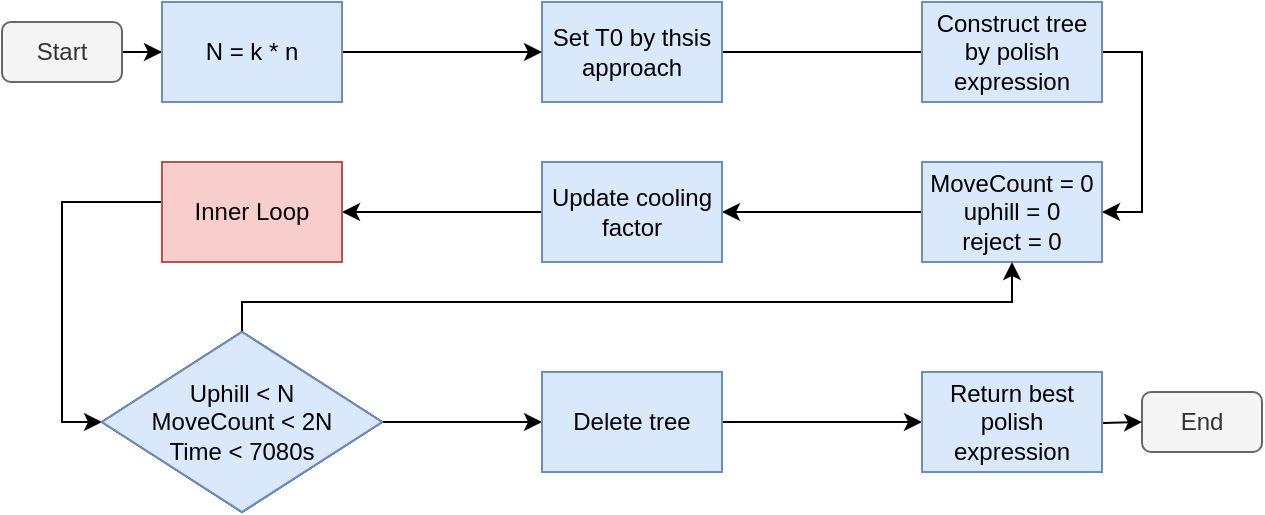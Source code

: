 <mxfile version="21.1.8" type="device">
  <diagram name="第 1 页" id="GjxLgcjqskJq32Neh2Rd">
    <mxGraphModel dx="977" dy="521" grid="1" gridSize="10" guides="1" tooltips="1" connect="1" arrows="1" fold="1" page="1" pageScale="1" pageWidth="827" pageHeight="1169" math="0" shadow="0">
      <root>
        <mxCell id="0" />
        <mxCell id="1" parent="0" />
        <mxCell id="ZSV7vXpHPXyvBP9BEOMb-1" value="End" style="rounded=1;whiteSpace=wrap;html=1;fillColor=#f5f5f5;fontColor=#333333;strokeColor=#666666;" vertex="1" parent="1">
          <mxGeometry x="570" y="235" width="60" height="30" as="geometry" />
        </mxCell>
        <mxCell id="ZSV7vXpHPXyvBP9BEOMb-13" style="edgeStyle=orthogonalEdgeStyle;rounded=0;orthogonalLoop=1;jettySize=auto;html=1;entryX=0;entryY=0.5;entryDx=0;entryDy=0;" edge="1" parent="1" source="ZSV7vXpHPXyvBP9BEOMb-2" target="ZSV7vXpHPXyvBP9BEOMb-10">
          <mxGeometry relative="1" as="geometry" />
        </mxCell>
        <mxCell id="ZSV7vXpHPXyvBP9BEOMb-2" value="Start" style="rounded=1;whiteSpace=wrap;html=1;fillColor=#f5f5f5;fontColor=#333333;strokeColor=#666666;" vertex="1" parent="1">
          <mxGeometry y="50" width="60" height="30" as="geometry" />
        </mxCell>
        <mxCell id="ZSV7vXpHPXyvBP9BEOMb-17" style="edgeStyle=orthogonalEdgeStyle;rounded=0;orthogonalLoop=1;jettySize=auto;html=1;entryX=1;entryY=0.5;entryDx=0;entryDy=0;" edge="1" parent="1" target="ZSV7vXpHPXyvBP9BEOMb-4">
          <mxGeometry relative="1" as="geometry">
            <mxPoint x="540" y="140" as="sourcePoint" />
            <Array as="points">
              <mxPoint x="460" y="140" />
              <mxPoint x="460" y="145" />
            </Array>
          </mxGeometry>
        </mxCell>
        <mxCell id="ZSV7vXpHPXyvBP9BEOMb-3" value="MoveCount = 0&lt;br&gt;uphill = 0&lt;br&gt;reject = 0" style="rounded=0;whiteSpace=wrap;html=1;fillColor=#dae8fc;strokeColor=#6c8ebf;" vertex="1" parent="1">
          <mxGeometry x="460" y="120" width="90" height="50" as="geometry" />
        </mxCell>
        <mxCell id="ZSV7vXpHPXyvBP9BEOMb-18" style="edgeStyle=orthogonalEdgeStyle;rounded=0;orthogonalLoop=1;jettySize=auto;html=1;entryX=1;entryY=0.5;entryDx=0;entryDy=0;" edge="1" parent="1" source="ZSV7vXpHPXyvBP9BEOMb-4" target="ZSV7vXpHPXyvBP9BEOMb-9">
          <mxGeometry relative="1" as="geometry" />
        </mxCell>
        <mxCell id="ZSV7vXpHPXyvBP9BEOMb-4" value="Update cooling factor" style="rounded=0;whiteSpace=wrap;html=1;fillColor=#dae8fc;strokeColor=#6c8ebf;" vertex="1" parent="1">
          <mxGeometry x="270" y="120" width="90" height="50" as="geometry" />
        </mxCell>
        <mxCell id="ZSV7vXpHPXyvBP9BEOMb-20" style="edgeStyle=orthogonalEdgeStyle;rounded=0;orthogonalLoop=1;jettySize=auto;html=1;exitX=1;exitY=0.5;exitDx=0;exitDy=0;entryX=0;entryY=0.5;entryDx=0;entryDy=0;" edge="1" parent="1" source="ZSV7vXpHPXyvBP9BEOMb-5" target="ZSV7vXpHPXyvBP9BEOMb-11">
          <mxGeometry relative="1" as="geometry" />
        </mxCell>
        <mxCell id="ZSV7vXpHPXyvBP9BEOMb-25" style="edgeStyle=orthogonalEdgeStyle;rounded=0;orthogonalLoop=1;jettySize=auto;html=1;exitX=0.5;exitY=0;exitDx=0;exitDy=0;entryX=0.5;entryY=1;entryDx=0;entryDy=0;" edge="1" parent="1" source="ZSV7vXpHPXyvBP9BEOMb-5" target="ZSV7vXpHPXyvBP9BEOMb-3">
          <mxGeometry relative="1" as="geometry">
            <mxPoint x="505" y="190" as="targetPoint" />
            <Array as="points">
              <mxPoint x="120" y="190" />
              <mxPoint x="505" y="190" />
            </Array>
          </mxGeometry>
        </mxCell>
        <mxCell id="ZSV7vXpHPXyvBP9BEOMb-5" value="Uphill &amp;lt; N&lt;br&gt;MoveCount &amp;lt; 2N&lt;br&gt;Time &amp;lt; 7080s" style="rhombus;whiteSpace=wrap;html=1;" vertex="1" parent="1">
          <mxGeometry x="50" y="205" width="140" height="90" as="geometry" />
        </mxCell>
        <mxCell id="ZSV7vXpHPXyvBP9BEOMb-15" style="edgeStyle=orthogonalEdgeStyle;rounded=0;orthogonalLoop=1;jettySize=auto;html=1;entryX=0;entryY=0.5;entryDx=0;entryDy=0;" edge="1" parent="1" source="ZSV7vXpHPXyvBP9BEOMb-7">
          <mxGeometry relative="1" as="geometry">
            <mxPoint x="540" y="65.0" as="targetPoint" />
          </mxGeometry>
        </mxCell>
        <mxCell id="ZSV7vXpHPXyvBP9BEOMb-7" value="Set T0 by thsis approach" style="rounded=0;whiteSpace=wrap;html=1;fillColor=#dae8fc;strokeColor=#6c8ebf;" vertex="1" parent="1">
          <mxGeometry x="270" y="40" width="90" height="50" as="geometry" />
        </mxCell>
        <mxCell id="ZSV7vXpHPXyvBP9BEOMb-28" style="edgeStyle=orthogonalEdgeStyle;rounded=0;orthogonalLoop=1;jettySize=auto;html=1;entryX=1;entryY=0.5;entryDx=0;entryDy=0;" edge="1" parent="1" source="ZSV7vXpHPXyvBP9BEOMb-8" target="ZSV7vXpHPXyvBP9BEOMb-3">
          <mxGeometry relative="1" as="geometry">
            <mxPoint x="560" y="130" as="targetPoint" />
            <Array as="points">
              <mxPoint x="570" y="65" />
              <mxPoint x="570" y="145" />
            </Array>
          </mxGeometry>
        </mxCell>
        <mxCell id="ZSV7vXpHPXyvBP9BEOMb-8" value="Construct tree by polish expression" style="rounded=0;whiteSpace=wrap;html=1;fillColor=#dae8fc;strokeColor=#6c8ebf;" vertex="1" parent="1">
          <mxGeometry x="460" y="40" width="90" height="50" as="geometry" />
        </mxCell>
        <mxCell id="ZSV7vXpHPXyvBP9BEOMb-19" style="edgeStyle=orthogonalEdgeStyle;rounded=0;orthogonalLoop=1;jettySize=auto;html=1;entryX=0;entryY=0.5;entryDx=0;entryDy=0;" edge="1" parent="1" source="ZSV7vXpHPXyvBP9BEOMb-9" target="ZSV7vXpHPXyvBP9BEOMb-5">
          <mxGeometry relative="1" as="geometry">
            <Array as="points">
              <mxPoint x="30" y="140" />
              <mxPoint x="30" y="250" />
            </Array>
          </mxGeometry>
        </mxCell>
        <mxCell id="ZSV7vXpHPXyvBP9BEOMb-9" value="Inner Loop" style="rounded=0;whiteSpace=wrap;html=1;fillColor=#f8cecc;strokeColor=#b85450;" vertex="1" parent="1">
          <mxGeometry x="80" y="120" width="90" height="50" as="geometry" />
        </mxCell>
        <mxCell id="ZSV7vXpHPXyvBP9BEOMb-14" style="edgeStyle=orthogonalEdgeStyle;rounded=0;orthogonalLoop=1;jettySize=auto;html=1;entryX=0;entryY=0.5;entryDx=0;entryDy=0;" edge="1" parent="1" source="ZSV7vXpHPXyvBP9BEOMb-10" target="ZSV7vXpHPXyvBP9BEOMb-7">
          <mxGeometry relative="1" as="geometry" />
        </mxCell>
        <mxCell id="ZSV7vXpHPXyvBP9BEOMb-10" value="N = k * n" style="rounded=0;whiteSpace=wrap;html=1;fillColor=#dae8fc;strokeColor=#6c8ebf;" vertex="1" parent="1">
          <mxGeometry x="80" y="40" width="90" height="50" as="geometry" />
        </mxCell>
        <mxCell id="ZSV7vXpHPXyvBP9BEOMb-21" style="edgeStyle=orthogonalEdgeStyle;rounded=0;orthogonalLoop=1;jettySize=auto;html=1;entryX=0;entryY=0.5;entryDx=0;entryDy=0;" edge="1" parent="1" source="ZSV7vXpHPXyvBP9BEOMb-11" target="ZSV7vXpHPXyvBP9BEOMb-12">
          <mxGeometry relative="1" as="geometry" />
        </mxCell>
        <mxCell id="ZSV7vXpHPXyvBP9BEOMb-11" value="Delete tree" style="rounded=0;whiteSpace=wrap;html=1;" vertex="1" parent="1">
          <mxGeometry x="270" y="225" width="90" height="50" as="geometry" />
        </mxCell>
        <mxCell id="ZSV7vXpHPXyvBP9BEOMb-22" style="edgeStyle=orthogonalEdgeStyle;rounded=0;orthogonalLoop=1;jettySize=auto;html=1;entryX=0;entryY=0.5;entryDx=0;entryDy=0;" edge="1" parent="1" target="ZSV7vXpHPXyvBP9BEOMb-1">
          <mxGeometry relative="1" as="geometry">
            <mxPoint x="530" y="250.0" as="sourcePoint" />
          </mxGeometry>
        </mxCell>
        <mxCell id="ZSV7vXpHPXyvBP9BEOMb-12" value="Return best polish expression" style="rounded=0;whiteSpace=wrap;html=1;fillColor=#dae8fc;strokeColor=#6c8ebf;" vertex="1" parent="1">
          <mxGeometry x="460" y="225" width="90" height="50" as="geometry" />
        </mxCell>
        <mxCell id="ZSV7vXpHPXyvBP9BEOMb-26" value="Uphill &amp;lt; N&lt;br&gt;MoveCount &amp;lt; 2N&lt;br&gt;Time &amp;lt; 7080s" style="rhombus;whiteSpace=wrap;html=1;fillColor=#dae8fc;strokeColor=#6c8ebf;" vertex="1" parent="1">
          <mxGeometry x="50" y="205" width="140" height="90" as="geometry" />
        </mxCell>
        <mxCell id="ZSV7vXpHPXyvBP9BEOMb-27" value="Delete tree" style="rounded=0;whiteSpace=wrap;html=1;fillColor=#dae8fc;strokeColor=#6c8ebf;" vertex="1" parent="1">
          <mxGeometry x="270" y="225" width="90" height="50" as="geometry" />
        </mxCell>
      </root>
    </mxGraphModel>
  </diagram>
</mxfile>
